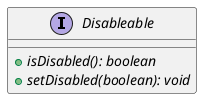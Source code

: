 @startuml

    interface Disableable [[Disableable.html]] {
        {abstract} +isDisabled(): boolean
        {abstract} +setDisabled(boolean): void
    }

@enduml

